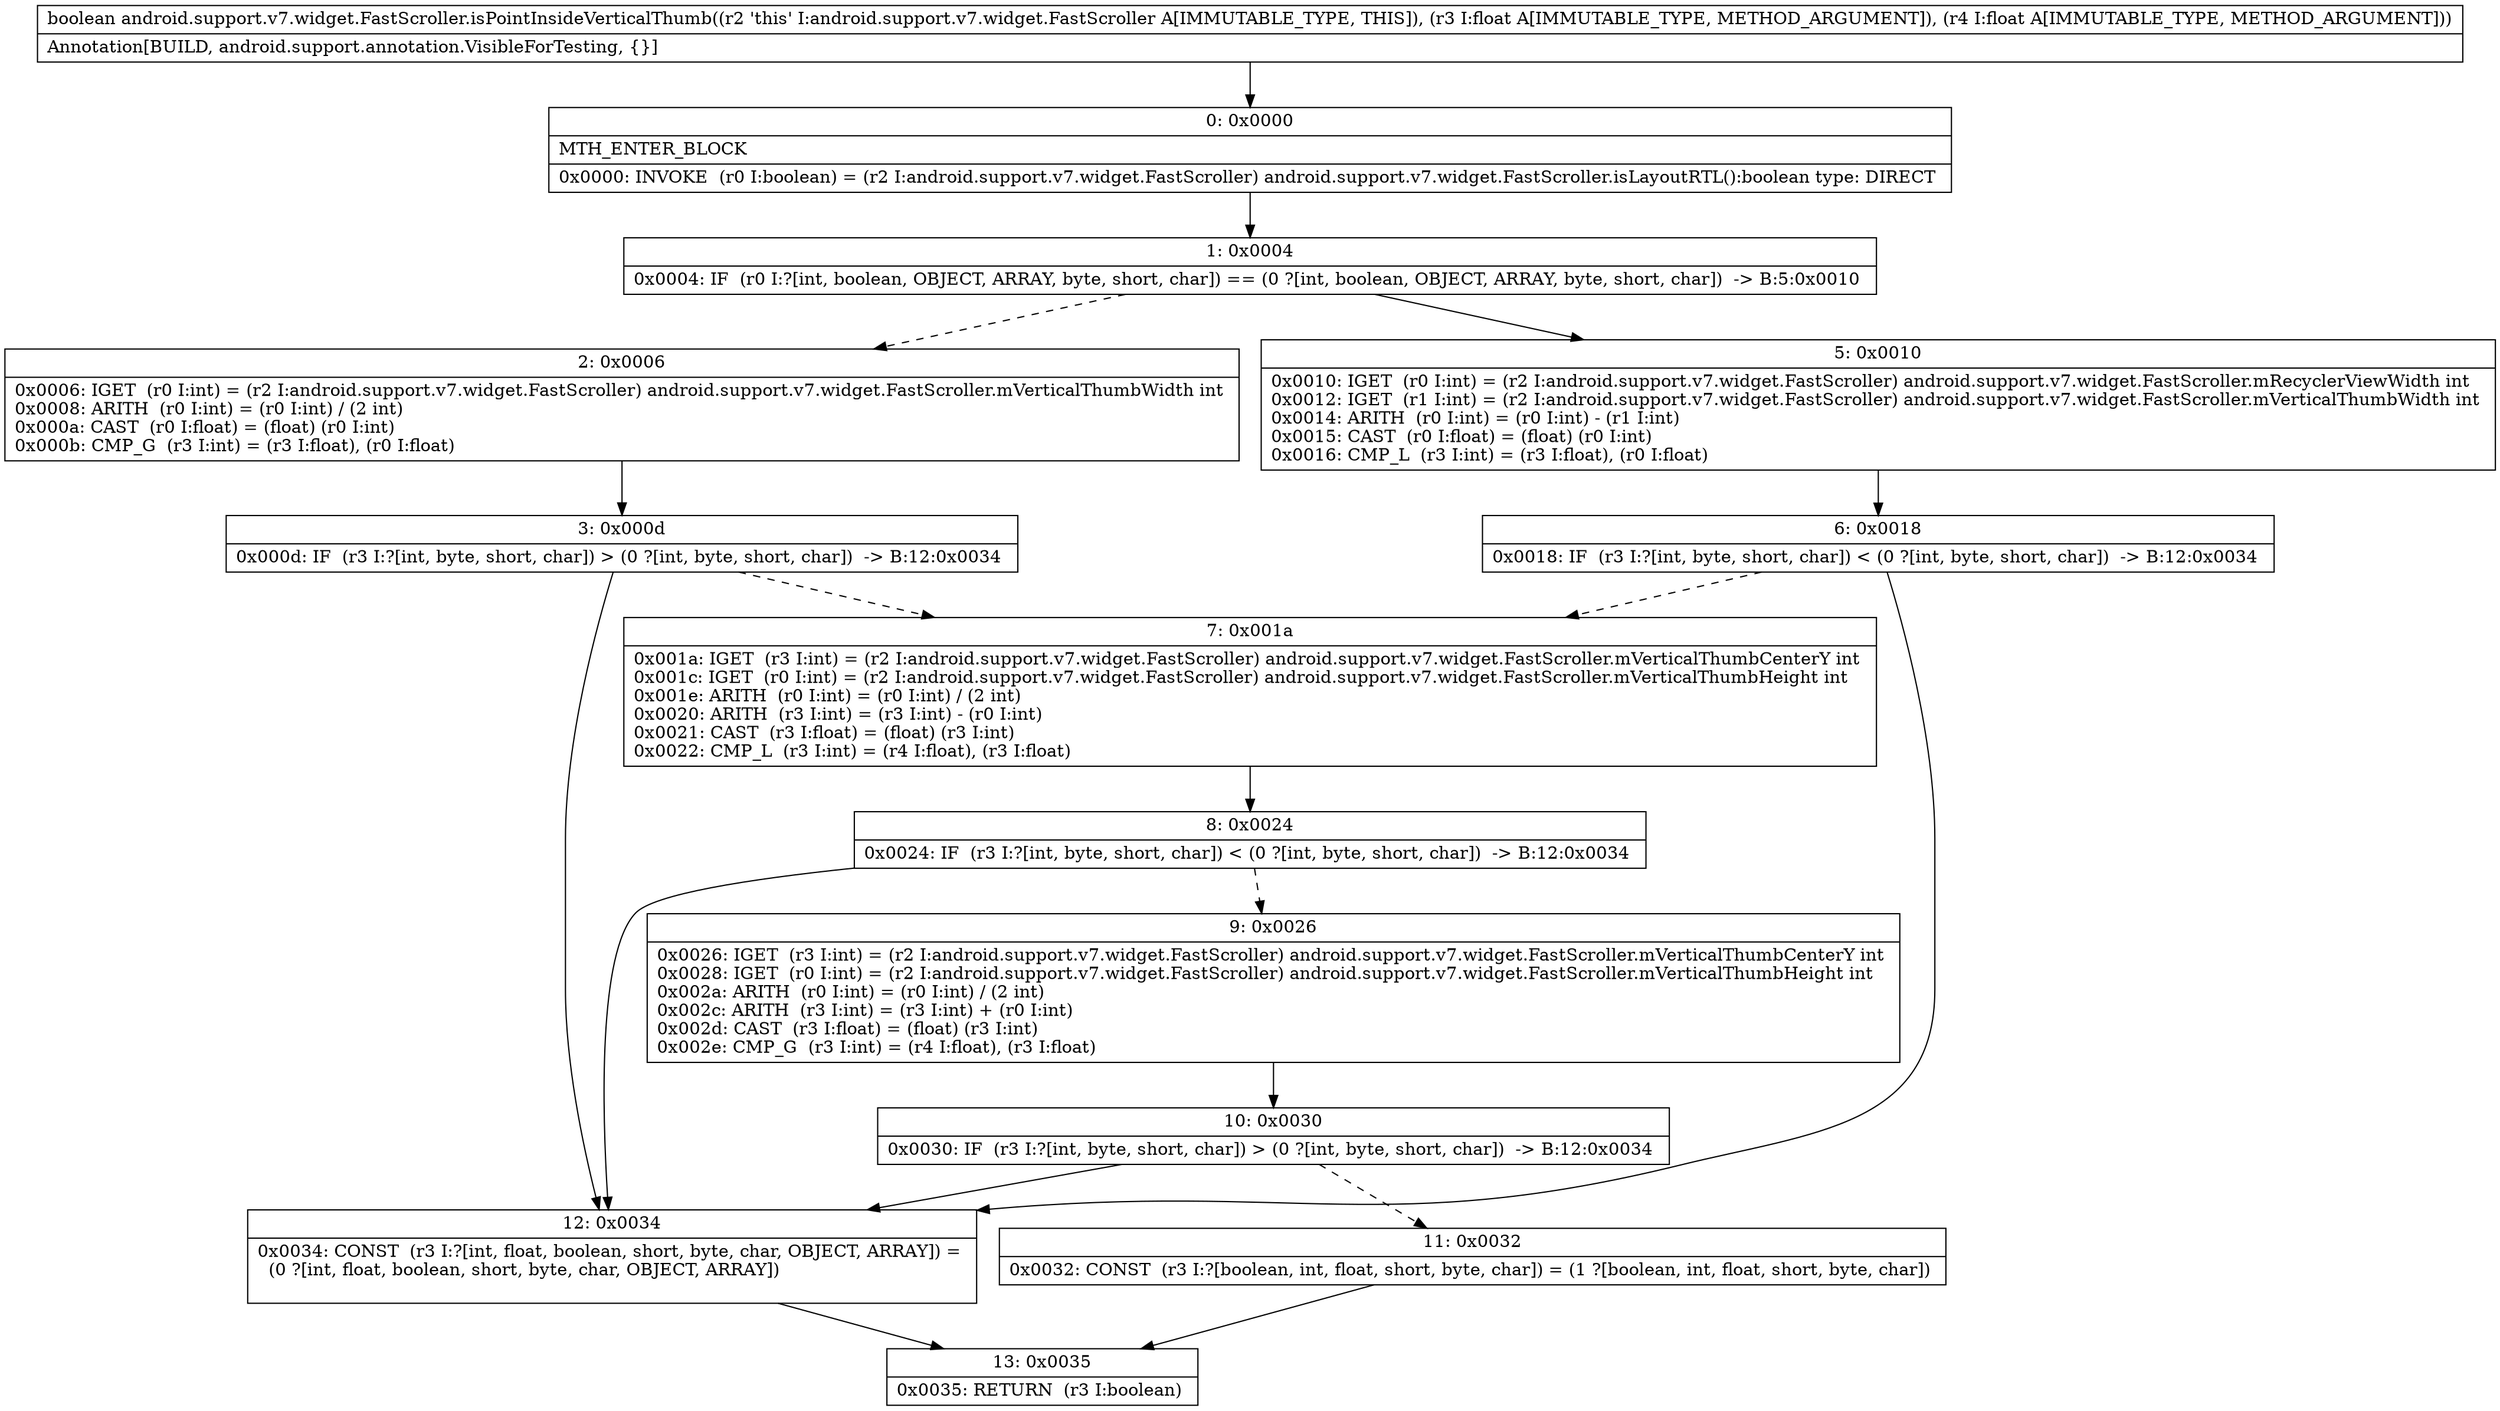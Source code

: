 digraph "CFG forandroid.support.v7.widget.FastScroller.isPointInsideVerticalThumb(FF)Z" {
Node_0 [shape=record,label="{0\:\ 0x0000|MTH_ENTER_BLOCK\l|0x0000: INVOKE  (r0 I:boolean) = (r2 I:android.support.v7.widget.FastScroller) android.support.v7.widget.FastScroller.isLayoutRTL():boolean type: DIRECT \l}"];
Node_1 [shape=record,label="{1\:\ 0x0004|0x0004: IF  (r0 I:?[int, boolean, OBJECT, ARRAY, byte, short, char]) == (0 ?[int, boolean, OBJECT, ARRAY, byte, short, char])  \-\> B:5:0x0010 \l}"];
Node_2 [shape=record,label="{2\:\ 0x0006|0x0006: IGET  (r0 I:int) = (r2 I:android.support.v7.widget.FastScroller) android.support.v7.widget.FastScroller.mVerticalThumbWidth int \l0x0008: ARITH  (r0 I:int) = (r0 I:int) \/ (2 int) \l0x000a: CAST  (r0 I:float) = (float) (r0 I:int) \l0x000b: CMP_G  (r3 I:int) = (r3 I:float), (r0 I:float) \l}"];
Node_3 [shape=record,label="{3\:\ 0x000d|0x000d: IF  (r3 I:?[int, byte, short, char]) \> (0 ?[int, byte, short, char])  \-\> B:12:0x0034 \l}"];
Node_5 [shape=record,label="{5\:\ 0x0010|0x0010: IGET  (r0 I:int) = (r2 I:android.support.v7.widget.FastScroller) android.support.v7.widget.FastScroller.mRecyclerViewWidth int \l0x0012: IGET  (r1 I:int) = (r2 I:android.support.v7.widget.FastScroller) android.support.v7.widget.FastScroller.mVerticalThumbWidth int \l0x0014: ARITH  (r0 I:int) = (r0 I:int) \- (r1 I:int) \l0x0015: CAST  (r0 I:float) = (float) (r0 I:int) \l0x0016: CMP_L  (r3 I:int) = (r3 I:float), (r0 I:float) \l}"];
Node_6 [shape=record,label="{6\:\ 0x0018|0x0018: IF  (r3 I:?[int, byte, short, char]) \< (0 ?[int, byte, short, char])  \-\> B:12:0x0034 \l}"];
Node_7 [shape=record,label="{7\:\ 0x001a|0x001a: IGET  (r3 I:int) = (r2 I:android.support.v7.widget.FastScroller) android.support.v7.widget.FastScroller.mVerticalThumbCenterY int \l0x001c: IGET  (r0 I:int) = (r2 I:android.support.v7.widget.FastScroller) android.support.v7.widget.FastScroller.mVerticalThumbHeight int \l0x001e: ARITH  (r0 I:int) = (r0 I:int) \/ (2 int) \l0x0020: ARITH  (r3 I:int) = (r3 I:int) \- (r0 I:int) \l0x0021: CAST  (r3 I:float) = (float) (r3 I:int) \l0x0022: CMP_L  (r3 I:int) = (r4 I:float), (r3 I:float) \l}"];
Node_8 [shape=record,label="{8\:\ 0x0024|0x0024: IF  (r3 I:?[int, byte, short, char]) \< (0 ?[int, byte, short, char])  \-\> B:12:0x0034 \l}"];
Node_9 [shape=record,label="{9\:\ 0x0026|0x0026: IGET  (r3 I:int) = (r2 I:android.support.v7.widget.FastScroller) android.support.v7.widget.FastScroller.mVerticalThumbCenterY int \l0x0028: IGET  (r0 I:int) = (r2 I:android.support.v7.widget.FastScroller) android.support.v7.widget.FastScroller.mVerticalThumbHeight int \l0x002a: ARITH  (r0 I:int) = (r0 I:int) \/ (2 int) \l0x002c: ARITH  (r3 I:int) = (r3 I:int) + (r0 I:int) \l0x002d: CAST  (r3 I:float) = (float) (r3 I:int) \l0x002e: CMP_G  (r3 I:int) = (r4 I:float), (r3 I:float) \l}"];
Node_10 [shape=record,label="{10\:\ 0x0030|0x0030: IF  (r3 I:?[int, byte, short, char]) \> (0 ?[int, byte, short, char])  \-\> B:12:0x0034 \l}"];
Node_11 [shape=record,label="{11\:\ 0x0032|0x0032: CONST  (r3 I:?[boolean, int, float, short, byte, char]) = (1 ?[boolean, int, float, short, byte, char]) \l}"];
Node_12 [shape=record,label="{12\:\ 0x0034|0x0034: CONST  (r3 I:?[int, float, boolean, short, byte, char, OBJECT, ARRAY]) = \l  (0 ?[int, float, boolean, short, byte, char, OBJECT, ARRAY])\l \l}"];
Node_13 [shape=record,label="{13\:\ 0x0035|0x0035: RETURN  (r3 I:boolean) \l}"];
MethodNode[shape=record,label="{boolean android.support.v7.widget.FastScroller.isPointInsideVerticalThumb((r2 'this' I:android.support.v7.widget.FastScroller A[IMMUTABLE_TYPE, THIS]), (r3 I:float A[IMMUTABLE_TYPE, METHOD_ARGUMENT]), (r4 I:float A[IMMUTABLE_TYPE, METHOD_ARGUMENT]))  | Annotation[BUILD, android.support.annotation.VisibleForTesting, \{\}]\l}"];
MethodNode -> Node_0;
Node_0 -> Node_1;
Node_1 -> Node_2[style=dashed];
Node_1 -> Node_5;
Node_2 -> Node_3;
Node_3 -> Node_12;
Node_3 -> Node_7[style=dashed];
Node_5 -> Node_6;
Node_6 -> Node_7[style=dashed];
Node_6 -> Node_12;
Node_7 -> Node_8;
Node_8 -> Node_9[style=dashed];
Node_8 -> Node_12;
Node_9 -> Node_10;
Node_10 -> Node_11[style=dashed];
Node_10 -> Node_12;
Node_11 -> Node_13;
Node_12 -> Node_13;
}

